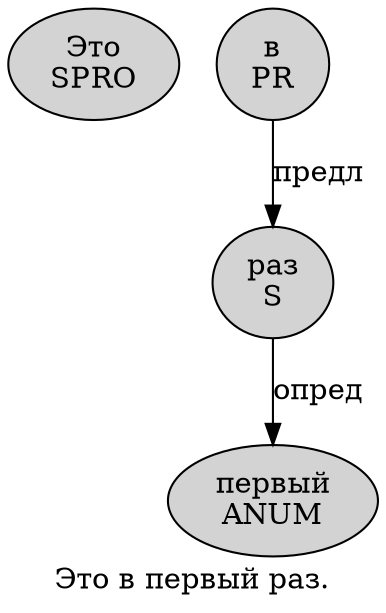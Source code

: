 digraph SENTENCE_12 {
	graph [label="Это в первый раз."]
	node [style=filled]
		0 [label="Это
SPRO" color="" fillcolor=lightgray penwidth=1 shape=ellipse]
		1 [label="в
PR" color="" fillcolor=lightgray penwidth=1 shape=ellipse]
		2 [label="первый
ANUM" color="" fillcolor=lightgray penwidth=1 shape=ellipse]
		3 [label="раз
S" color="" fillcolor=lightgray penwidth=1 shape=ellipse]
			1 -> 3 [label="предл"]
			3 -> 2 [label="опред"]
}